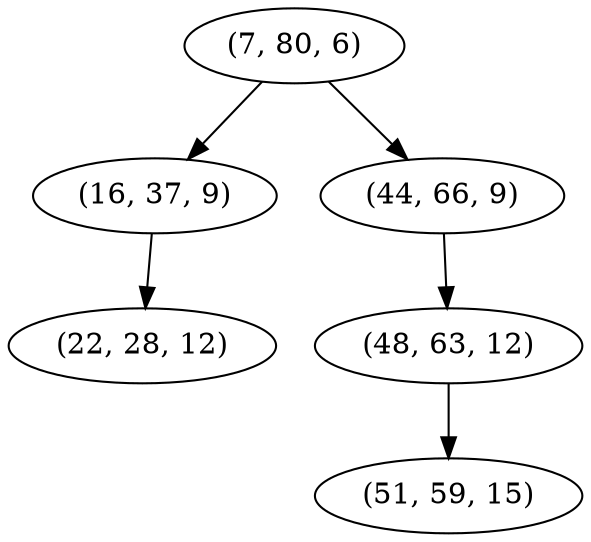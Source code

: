 digraph tree {
    "(7, 80, 6)";
    "(16, 37, 9)";
    "(22, 28, 12)";
    "(44, 66, 9)";
    "(48, 63, 12)";
    "(51, 59, 15)";
    "(7, 80, 6)" -> "(16, 37, 9)";
    "(7, 80, 6)" -> "(44, 66, 9)";
    "(16, 37, 9)" -> "(22, 28, 12)";
    "(44, 66, 9)" -> "(48, 63, 12)";
    "(48, 63, 12)" -> "(51, 59, 15)";
}

